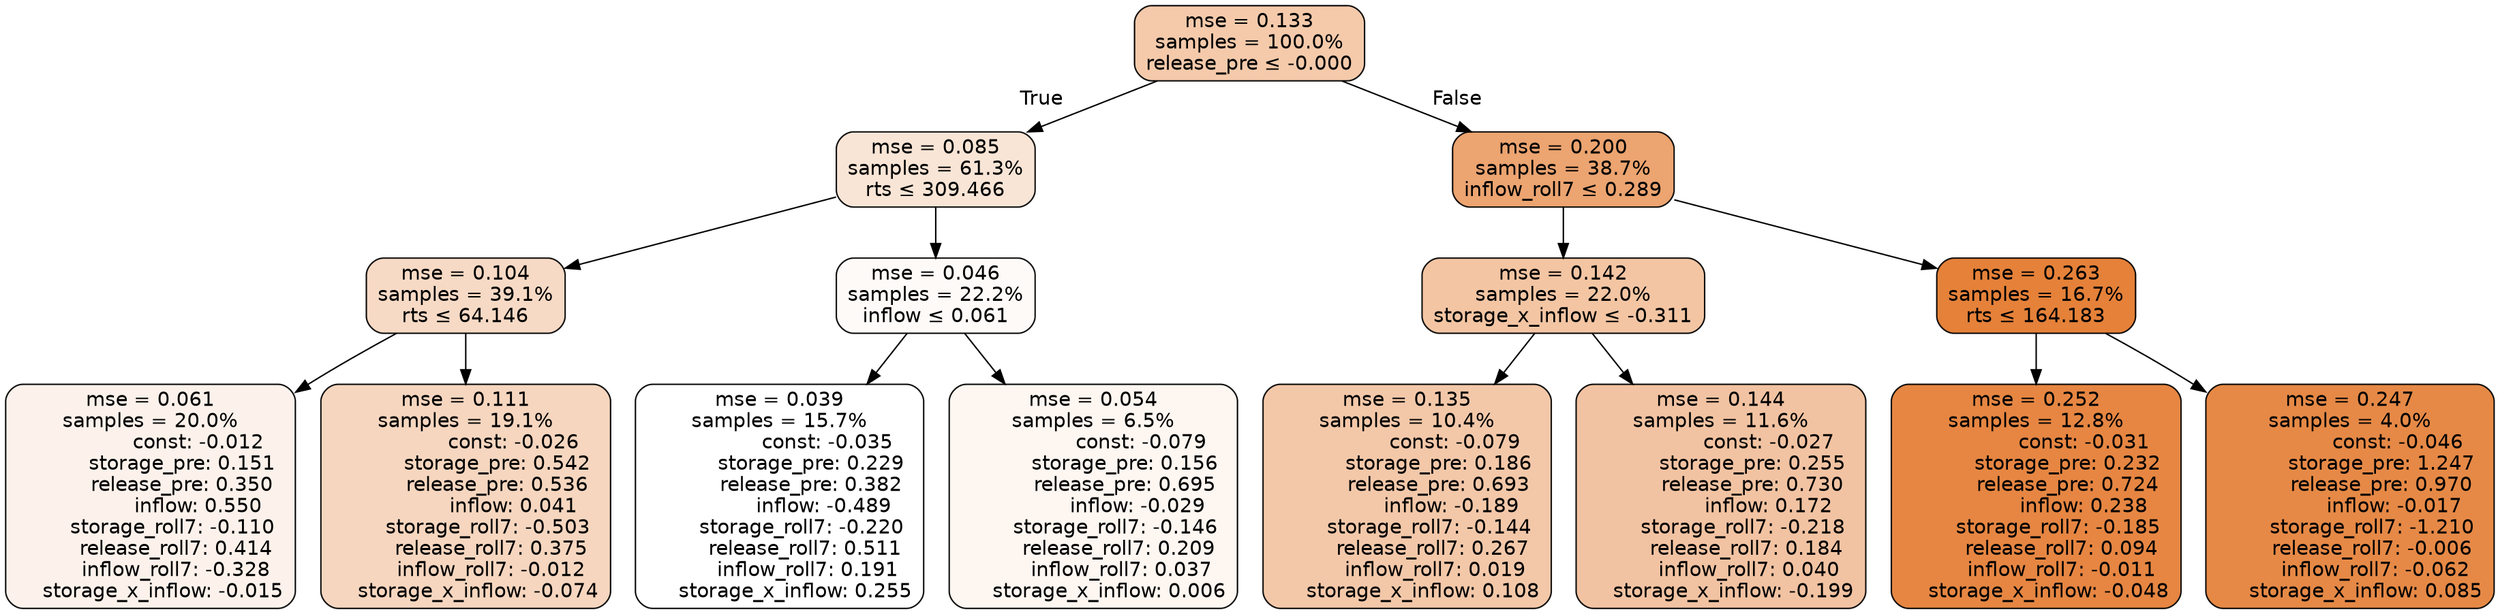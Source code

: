digraph tree {
bgcolor="transparent"
node [shape=rectangle, style="filled, rounded", color="black", fontname=helvetica] ;
edge [fontname=helvetica] ;
	"0" [label="mse = 0.133
samples = 100.0%
release_pre &le; -0.000", fillcolor="#f4caab"]
	"1" [label="mse = 0.085
samples = 61.3%
rts &le; 309.466", fillcolor="#f9e5d6"]
	"2" [label="mse = 0.104
samples = 39.1%
rts &le; 64.146", fillcolor="#f7dac5"]
	"3" [label="mse = 0.061
samples = 20.0%
               const: -0.012
          storage_pre: 0.151
          release_pre: 0.350
               inflow: 0.550
       storage_roll7: -0.110
        release_roll7: 0.414
        inflow_roll7: -0.328
    storage_x_inflow: -0.015", fillcolor="#fcf2eb"]
	"4" [label="mse = 0.111
samples = 19.1%
               const: -0.026
          storage_pre: 0.542
          release_pre: 0.536
               inflow: 0.041
       storage_roll7: -0.503
        release_roll7: 0.375
        inflow_roll7: -0.012
    storage_x_inflow: -0.074", fillcolor="#f6d6bf"]
	"5" [label="mse = 0.046
samples = 22.2%
inflow &le; 0.061", fillcolor="#fefaf8"]
	"6" [label="mse = 0.039
samples = 15.7%
               const: -0.035
          storage_pre: 0.229
          release_pre: 0.382
              inflow: -0.489
       storage_roll7: -0.220
        release_roll7: 0.511
         inflow_roll7: 0.191
     storage_x_inflow: 0.255", fillcolor="#ffffff"]
	"7" [label="mse = 0.054
samples = 6.5%
               const: -0.079
          storage_pre: 0.156
          release_pre: 0.695
              inflow: -0.029
       storage_roll7: -0.146
        release_roll7: 0.209
         inflow_roll7: 0.037
     storage_x_inflow: 0.006", fillcolor="#fdf6f1"]
	"8" [label="mse = 0.200
samples = 38.7%
inflow_roll7 &le; 0.289", fillcolor="#eca470"]
	"9" [label="mse = 0.142
samples = 22.0%
storage_x_inflow &le; -0.311", fillcolor="#f3c5a3"]
	"10" [label="mse = 0.135
samples = 10.4%
               const: -0.079
          storage_pre: 0.186
          release_pre: 0.693
              inflow: -0.189
       storage_roll7: -0.144
        release_roll7: 0.267
         inflow_roll7: 0.019
     storage_x_inflow: 0.108", fillcolor="#f3c8a9"]
	"11" [label="mse = 0.144
samples = 11.6%
               const: -0.027
          storage_pre: 0.255
          release_pre: 0.730
               inflow: 0.172
       storage_roll7: -0.218
        release_roll7: 0.184
         inflow_roll7: 0.040
    storage_x_inflow: -0.199", fillcolor="#f2c3a2"]
	"12" [label="mse = 0.263
samples = 16.7%
rts &le; 164.183", fillcolor="#e58139"]
	"13" [label="mse = 0.252
samples = 12.8%
               const: -0.031
          storage_pre: 0.232
          release_pre: 0.724
               inflow: 0.238
       storage_roll7: -0.185
        release_roll7: 0.094
        inflow_roll7: -0.011
    storage_x_inflow: -0.048", fillcolor="#e68642"]
	"14" [label="mse = 0.247
samples = 4.0%
               const: -0.046
          storage_pre: 1.247
          release_pre: 0.970
              inflow: -0.017
       storage_roll7: -1.210
       release_roll7: -0.006
        inflow_roll7: -0.062
     storage_x_inflow: 0.085", fillcolor="#e68946"]

	"0" -> "1" [labeldistance=2.5, labelangle=45, headlabel="True"]
	"1" -> "2"
	"2" -> "3"
	"2" -> "4"
	"1" -> "5"
	"5" -> "6"
	"5" -> "7"
	"0" -> "8" [labeldistance=2.5, labelangle=-45, headlabel="False"]
	"8" -> "9"
	"9" -> "10"
	"9" -> "11"
	"8" -> "12"
	"12" -> "13"
	"12" -> "14"
}